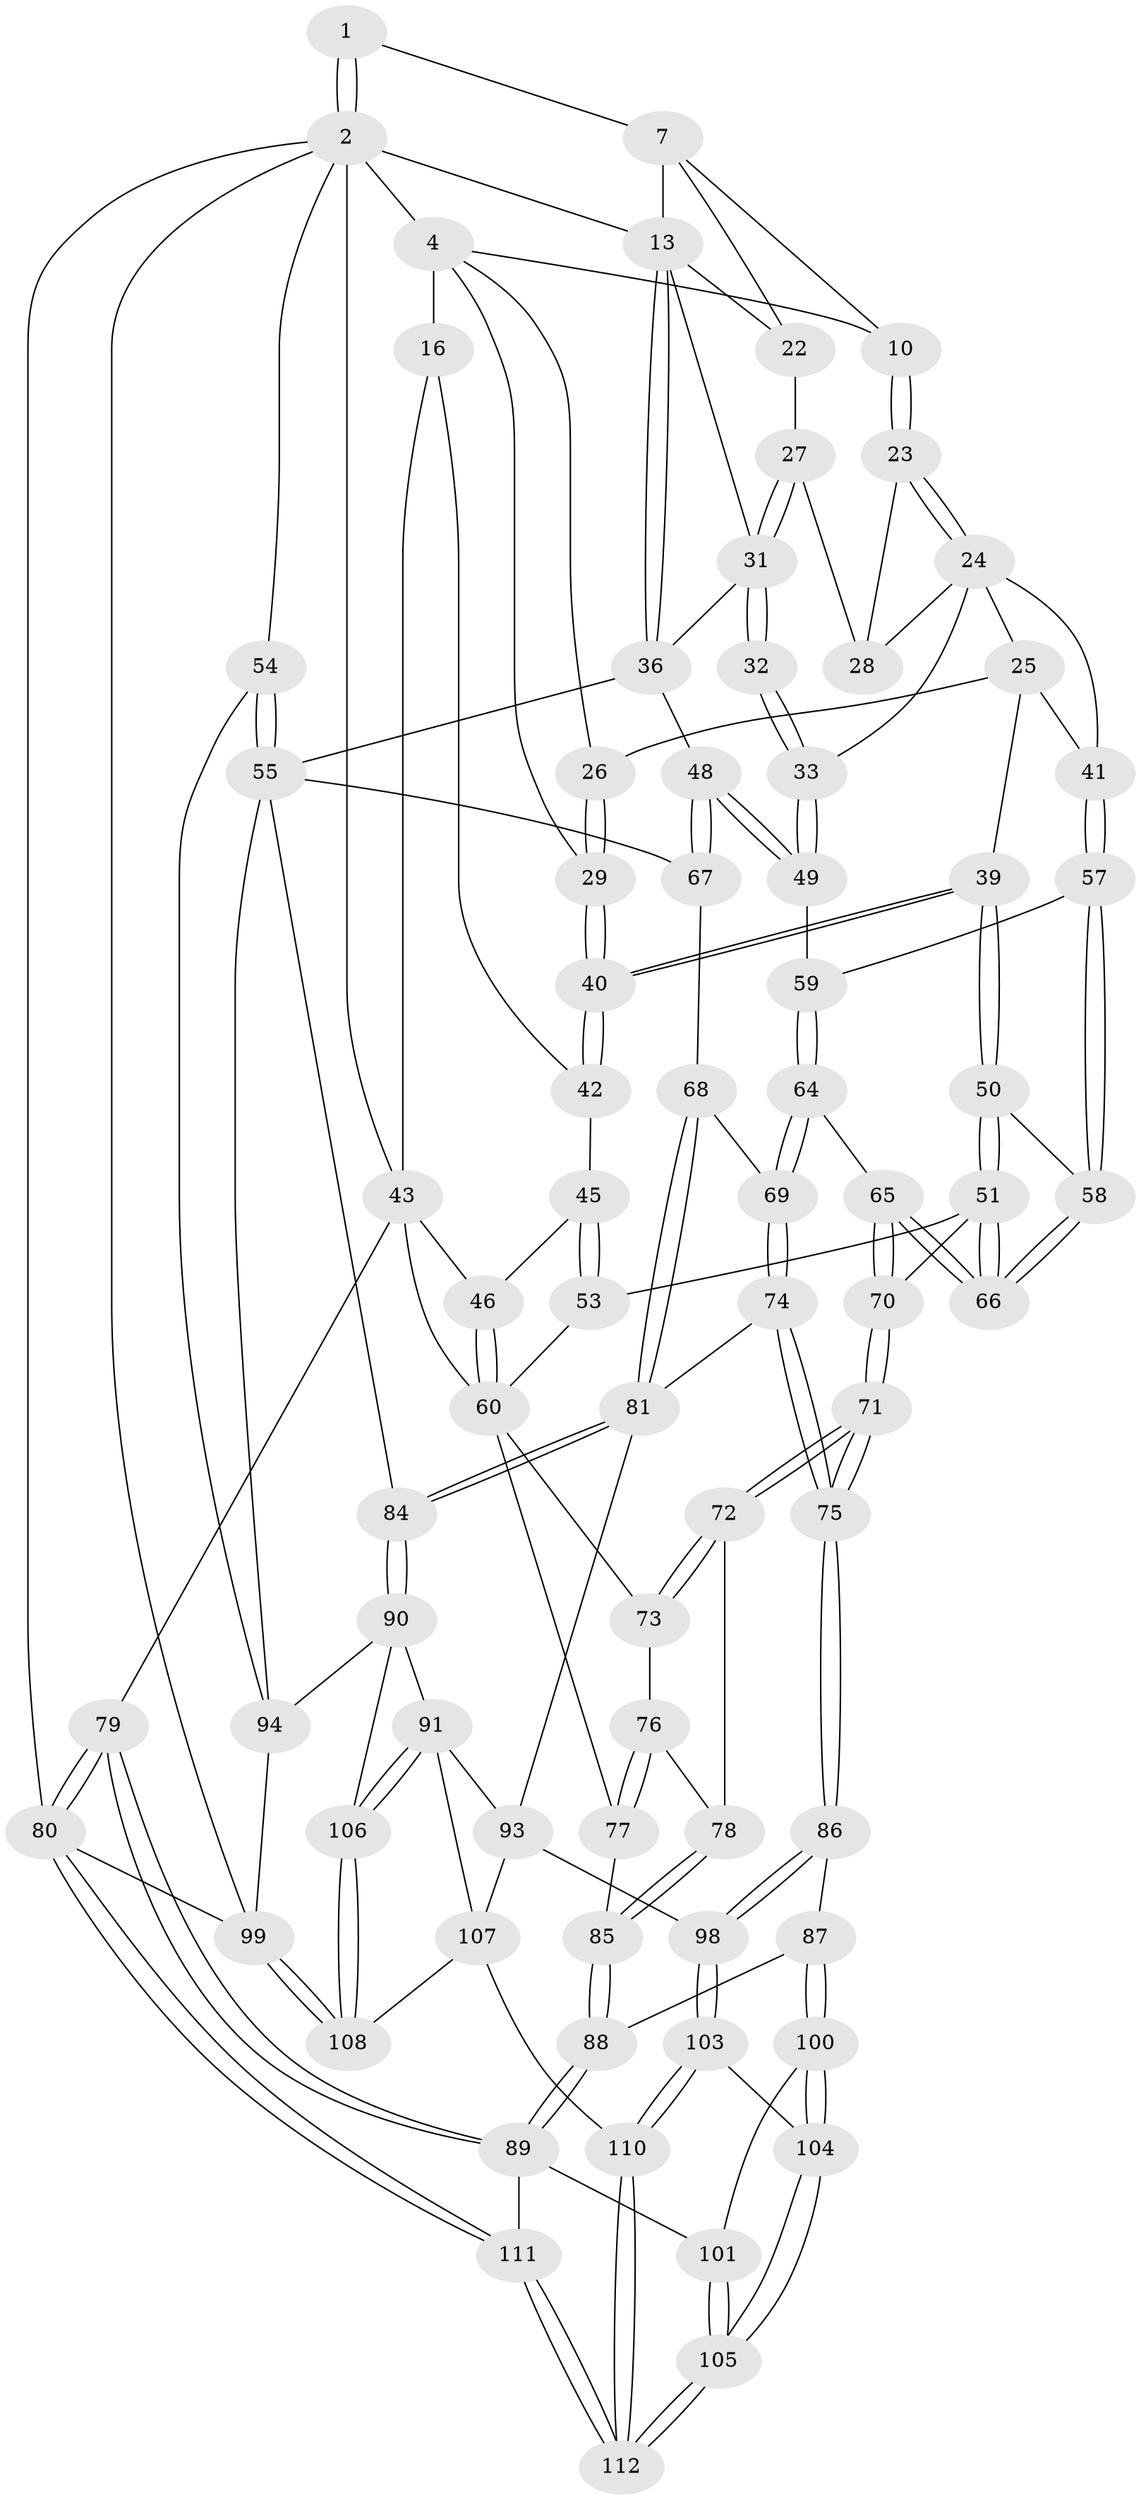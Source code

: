 // original degree distribution, {3: 0.017857142857142856, 6: 0.22321428571428573, 5: 0.5178571428571429, 4: 0.24107142857142858}
// Generated by graph-tools (version 1.1) at 2025/21/03/04/25 18:21:36]
// undirected, 78 vertices, 188 edges
graph export_dot {
graph [start="1"]
  node [color=gray90,style=filled];
  1 [pos="+1+0"];
  2 [pos="+1+0",super="+3+12"];
  4 [pos="+0.19411837026651127+0",super="+5"];
  7 [pos="+0.8830567235968435+0.010439739727087748",super="+8"];
  10 [pos="+0.6364735570627116+0.06659150332130834"];
  13 [pos="+1+0.27433095233607513",super="+14"];
  16 [pos="+0.3024178511316975+0.11523544145762649",super="+17"];
  22 [pos="+0.8119288521761346+0.16172502192812882"];
  23 [pos="+0.6390067987854113+0.1024770392083532"];
  24 [pos="+0.5676283813283616+0.21235741848515935",super="+30"];
  25 [pos="+0.5644527541454926+0.21288633182094463",super="+38"];
  26 [pos="+0.49837332120685834+0.1753087045938992"];
  27 [pos="+0.685896172300657+0.18119391294383572"];
  28 [pos="+0.6691901245313153+0.160868998126056"];
  29 [pos="+0.398755348208522+0.2271784840476725"];
  31 [pos="+0.6944801395326039+0.2051869611560317",super="+35"];
  32 [pos="+0.6893860542151393+0.28028110966077413"];
  33 [pos="+0.6574858463145529+0.33397371037552365"];
  36 [pos="+0.8478545205455629+0.2586086363627711",super="+47"];
  39 [pos="+0.4083136969313574+0.290911215931333"];
  40 [pos="+0.4014749921343587+0.28009628852029445"];
  41 [pos="+0.49532994280919407+0.3149693512706122"];
  42 [pos="+0.2697903972853967+0.29689002361722105"];
  43 [pos="+0+0.18808211003583153",super="+44+62"];
  45 [pos="+0.25598811222236684+0.3281643745322719"];
  46 [pos="+0.12777999430937173+0.3778413545427725"];
  48 [pos="+0.7217425279155167+0.3934160069444287"];
  49 [pos="+0.6646467619399989+0.35263868357424955"];
  50 [pos="+0.3975421807861778+0.3380937792459113"];
  51 [pos="+0.35637223636934423+0.41275298151537876",super="+52"];
  53 [pos="+0.27788644208872826+0.42532458143833196"];
  54 [pos="+1+0.5877206850304938"];
  55 [pos="+1+0.5925444440210552",super="+83+56"];
  57 [pos="+0.5266624804902863+0.4081084323333681"];
  58 [pos="+0.4804530023183455+0.4441353674600873"];
  59 [pos="+0.582007215722241+0.42829062579891"];
  60 [pos="+0.13912690378936282+0.4471433064410832",super="+61+63"];
  64 [pos="+0.5828522310302505+0.5141718767278993"];
  65 [pos="+0.4690440047411671+0.5050159523233589"];
  66 [pos="+0.4664079254583412+0.490212312241105"];
  67 [pos="+0.7680555209441399+0.5164089345646291"];
  68 [pos="+0.6761961445820258+0.5722169611545989"];
  69 [pos="+0.6302433364927456+0.5694710191616829"];
  70 [pos="+0.372779582839942+0.6480223667878359"];
  71 [pos="+0.3688741272368806+0.6607631615748536"];
  72 [pos="+0.3193186655444807+0.6398411653636195"];
  73 [pos="+0.19590269452041673+0.5121294750818135"];
  74 [pos="+0.45240777630736173+0.726194290670867"];
  75 [pos="+0.4083986725494048+0.7347421293129153"];
  76 [pos="+0.15639053482509446+0.56164403302978"];
  77 [pos="+0.02935201737104171+0.6455613632385611"];
  78 [pos="+0.15625612160827215+0.6812376113411162"];
  79 [pos="+0+0.902347933851241"];
  80 [pos="+0+1"];
  81 [pos="+0.702124405988783+0.7230181590779924",super="+82"];
  84 [pos="+0.7464855095528272+0.7579107478117822"];
  85 [pos="+0.10800708858427631+0.7090768161825197"];
  86 [pos="+0.3941189206995232+0.7767538051144125"];
  87 [pos="+0.3559419795871408+0.8045567170255064"];
  88 [pos="+0.12890184236235058+0.8364413275109149"];
  89 [pos="+0.11283171243388364+0.8568183913130063",super="+102"];
  90 [pos="+0.7341497453197193+0.8614908868922835",super="+95"];
  91 [pos="+0.6932755748549241+0.8889649184555851",super="+92"];
  93 [pos="+0.6664651086237685+0.8936438038575455",super="+97"];
  94 [pos="+0.8474483011019379+0.9017552700892865",super="+96"];
  98 [pos="+0.44874941136571167+0.8664293428538009"];
  99 [pos="+1+1"];
  100 [pos="+0.3371462123848498+0.8572143759952835"];
  101 [pos="+0.2199932445085788+0.953711606739294"];
  103 [pos="+0.4306001635146021+0.9683707026311388"];
  104 [pos="+0.3083579892602729+1"];
  105 [pos="+0.29711070529326583+1"];
  106 [pos="+0.9361314797538731+1"];
  107 [pos="+0.5969077618744791+1",super="+109"];
  108 [pos="+0.9475565580418306+1"];
  110 [pos="+0.45536179030281454+1"];
  111 [pos="+0.08407616903016008+1"];
  112 [pos="+0.2836209925903988+1"];
  1 -- 2;
  1 -- 2;
  1 -- 7;
  2 -- 99;
  2 -- 80;
  2 -- 43;
  2 -- 4;
  2 -- 13;
  2 -- 54;
  4 -- 16 [weight=3];
  4 -- 26;
  4 -- 10;
  4 -- 29;
  7 -- 13 [weight=2];
  7 -- 10;
  7 -- 22;
  10 -- 23;
  10 -- 23;
  13 -- 36;
  13 -- 36;
  13 -- 22;
  13 -- 31;
  16 -- 42;
  16 -- 43;
  22 -- 27;
  23 -- 24;
  23 -- 24;
  23 -- 28;
  24 -- 25;
  24 -- 33;
  24 -- 28;
  24 -- 41;
  25 -- 26;
  25 -- 39;
  25 -- 41;
  26 -- 29;
  26 -- 29;
  27 -- 28;
  27 -- 31;
  27 -- 31;
  29 -- 40;
  29 -- 40;
  31 -- 32 [weight=2];
  31 -- 32;
  31 -- 36;
  32 -- 33;
  32 -- 33;
  33 -- 49;
  33 -- 49;
  36 -- 48;
  36 -- 55;
  39 -- 40;
  39 -- 40;
  39 -- 50;
  39 -- 50;
  40 -- 42;
  40 -- 42;
  41 -- 57;
  41 -- 57;
  42 -- 45;
  43 -- 46;
  43 -- 60;
  43 -- 79;
  45 -- 46;
  45 -- 53;
  45 -- 53;
  46 -- 60;
  46 -- 60;
  48 -- 49;
  48 -- 49;
  48 -- 67;
  48 -- 67;
  49 -- 59;
  50 -- 51;
  50 -- 51;
  50 -- 58;
  51 -- 66;
  51 -- 66;
  51 -- 53;
  51 -- 70;
  53 -- 60;
  54 -- 55;
  54 -- 55;
  54 -- 94;
  55 -- 84;
  55 -- 94;
  55 -- 67;
  57 -- 58;
  57 -- 58;
  57 -- 59;
  58 -- 66;
  58 -- 66;
  59 -- 64;
  59 -- 64;
  60 -- 77;
  60 -- 73;
  64 -- 65;
  64 -- 69;
  64 -- 69;
  65 -- 66;
  65 -- 66;
  65 -- 70;
  65 -- 70;
  67 -- 68;
  68 -- 69;
  68 -- 81;
  68 -- 81;
  69 -- 74;
  69 -- 74;
  70 -- 71;
  70 -- 71;
  71 -- 72;
  71 -- 72;
  71 -- 75;
  71 -- 75;
  72 -- 73;
  72 -- 73;
  72 -- 78;
  73 -- 76;
  74 -- 75;
  74 -- 75;
  74 -- 81;
  75 -- 86;
  75 -- 86;
  76 -- 77;
  76 -- 77;
  76 -- 78;
  77 -- 85;
  78 -- 85;
  78 -- 85;
  79 -- 80;
  79 -- 80;
  79 -- 89;
  79 -- 89;
  80 -- 111;
  80 -- 111;
  80 -- 99;
  81 -- 84;
  81 -- 84;
  81 -- 93;
  84 -- 90;
  84 -- 90;
  85 -- 88;
  85 -- 88;
  86 -- 87;
  86 -- 98;
  86 -- 98;
  87 -- 88;
  87 -- 100;
  87 -- 100;
  88 -- 89;
  88 -- 89;
  89 -- 101;
  89 -- 111;
  90 -- 91;
  90 -- 94;
  90 -- 106;
  91 -- 106;
  91 -- 106;
  91 -- 107;
  91 -- 93;
  93 -- 98;
  93 -- 107;
  94 -- 99;
  98 -- 103;
  98 -- 103;
  99 -- 108;
  99 -- 108;
  100 -- 101;
  100 -- 104;
  100 -- 104;
  101 -- 105;
  101 -- 105;
  103 -- 104;
  103 -- 110;
  103 -- 110;
  104 -- 105;
  104 -- 105;
  105 -- 112;
  105 -- 112;
  106 -- 108;
  106 -- 108;
  107 -- 108;
  107 -- 110;
  110 -- 112;
  110 -- 112;
  111 -- 112;
  111 -- 112;
}
